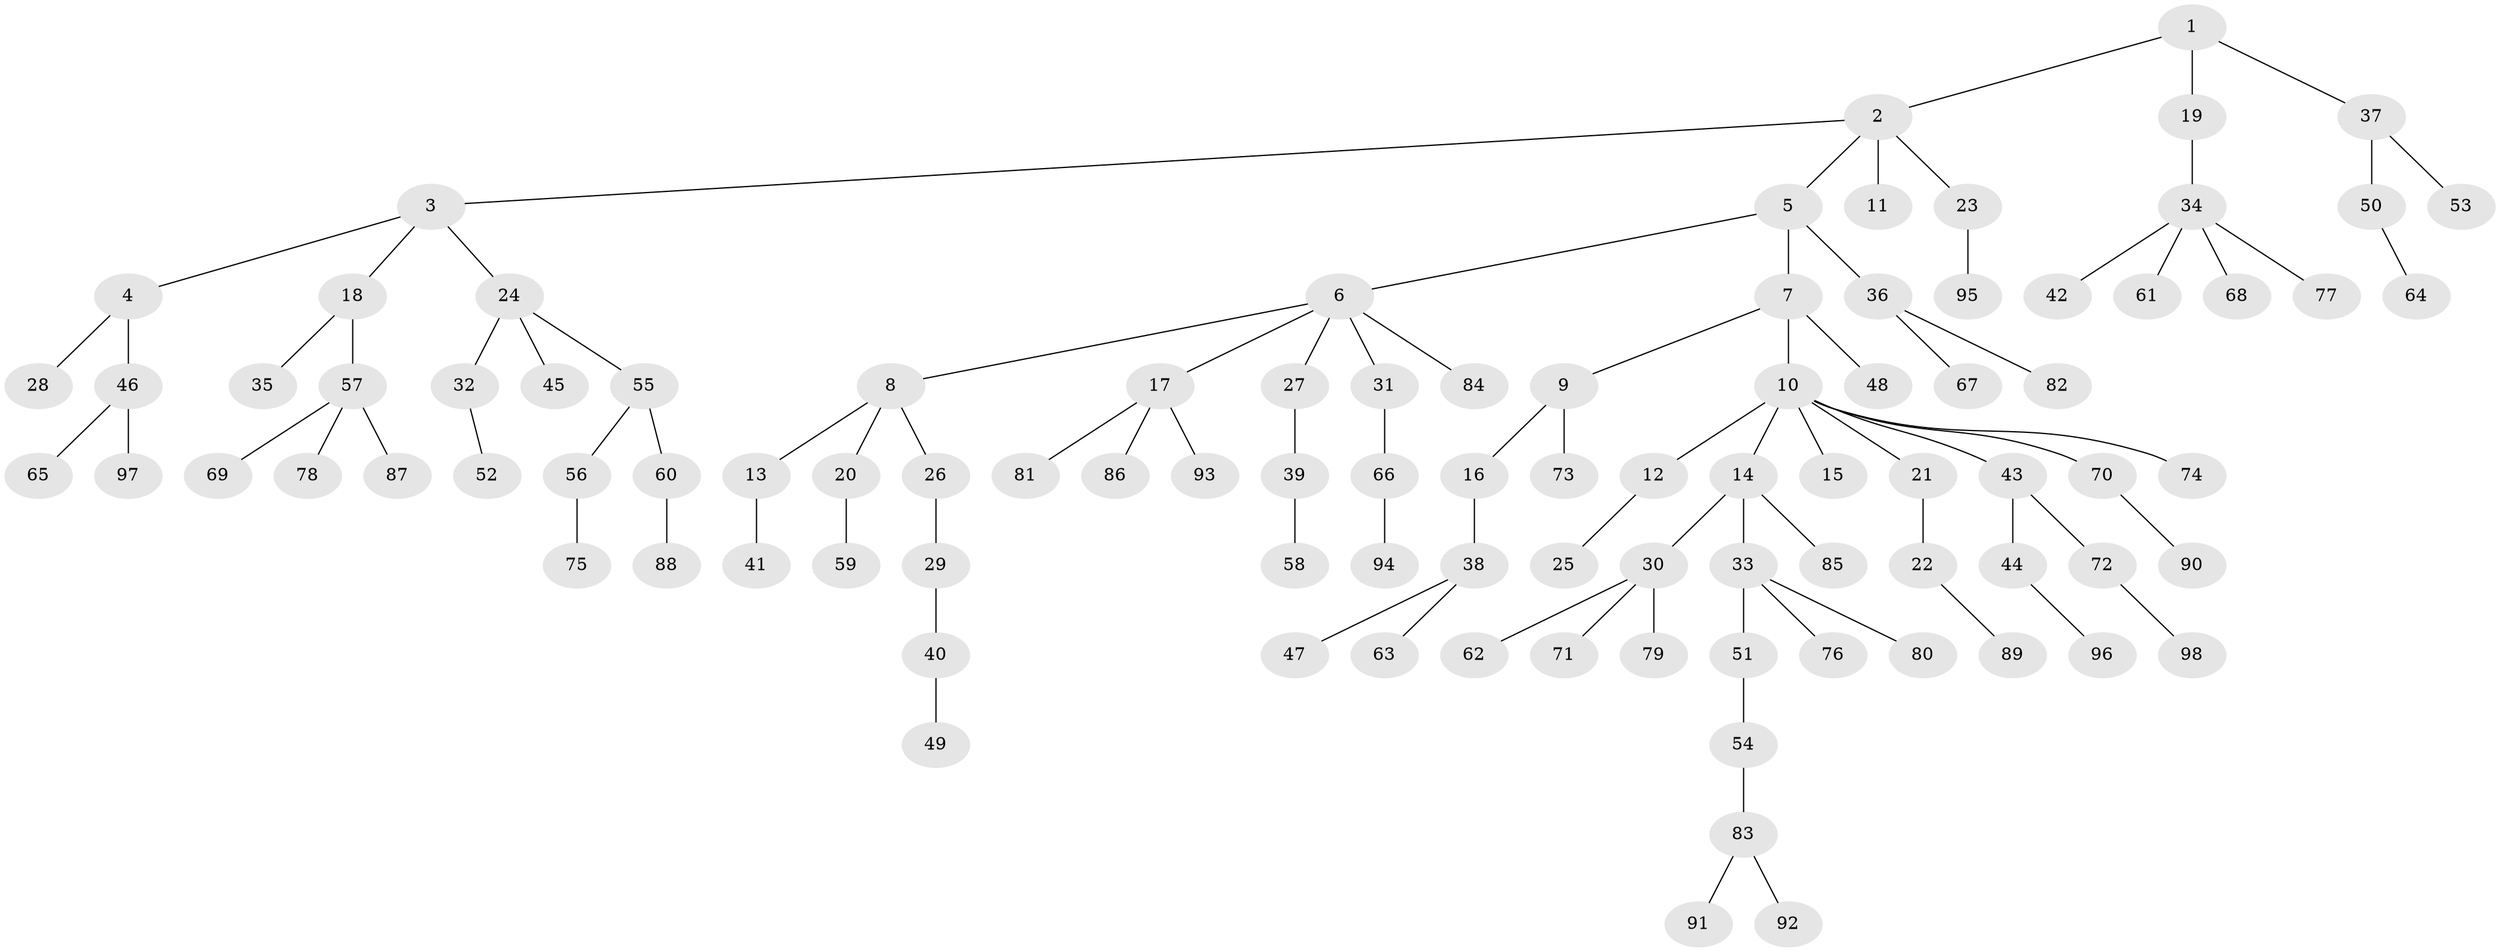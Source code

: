 // coarse degree distribution, {4: 0.075, 2: 0.25, 3: 0.125, 1: 0.5, 6: 0.025, 5: 0.025}
// Generated by graph-tools (version 1.1) at 2025/37/03/04/25 23:37:22]
// undirected, 98 vertices, 97 edges
graph export_dot {
  node [color=gray90,style=filled];
  1;
  2;
  3;
  4;
  5;
  6;
  7;
  8;
  9;
  10;
  11;
  12;
  13;
  14;
  15;
  16;
  17;
  18;
  19;
  20;
  21;
  22;
  23;
  24;
  25;
  26;
  27;
  28;
  29;
  30;
  31;
  32;
  33;
  34;
  35;
  36;
  37;
  38;
  39;
  40;
  41;
  42;
  43;
  44;
  45;
  46;
  47;
  48;
  49;
  50;
  51;
  52;
  53;
  54;
  55;
  56;
  57;
  58;
  59;
  60;
  61;
  62;
  63;
  64;
  65;
  66;
  67;
  68;
  69;
  70;
  71;
  72;
  73;
  74;
  75;
  76;
  77;
  78;
  79;
  80;
  81;
  82;
  83;
  84;
  85;
  86;
  87;
  88;
  89;
  90;
  91;
  92;
  93;
  94;
  95;
  96;
  97;
  98;
  1 -- 2;
  1 -- 19;
  1 -- 37;
  2 -- 3;
  2 -- 5;
  2 -- 11;
  2 -- 23;
  3 -- 4;
  3 -- 18;
  3 -- 24;
  4 -- 28;
  4 -- 46;
  5 -- 6;
  5 -- 7;
  5 -- 36;
  6 -- 8;
  6 -- 17;
  6 -- 27;
  6 -- 31;
  6 -- 84;
  7 -- 9;
  7 -- 10;
  7 -- 48;
  8 -- 13;
  8 -- 20;
  8 -- 26;
  9 -- 16;
  9 -- 73;
  10 -- 12;
  10 -- 14;
  10 -- 15;
  10 -- 21;
  10 -- 43;
  10 -- 70;
  10 -- 74;
  12 -- 25;
  13 -- 41;
  14 -- 30;
  14 -- 33;
  14 -- 85;
  16 -- 38;
  17 -- 81;
  17 -- 86;
  17 -- 93;
  18 -- 35;
  18 -- 57;
  19 -- 34;
  20 -- 59;
  21 -- 22;
  22 -- 89;
  23 -- 95;
  24 -- 32;
  24 -- 45;
  24 -- 55;
  26 -- 29;
  27 -- 39;
  29 -- 40;
  30 -- 62;
  30 -- 71;
  30 -- 79;
  31 -- 66;
  32 -- 52;
  33 -- 51;
  33 -- 76;
  33 -- 80;
  34 -- 42;
  34 -- 61;
  34 -- 68;
  34 -- 77;
  36 -- 67;
  36 -- 82;
  37 -- 50;
  37 -- 53;
  38 -- 47;
  38 -- 63;
  39 -- 58;
  40 -- 49;
  43 -- 44;
  43 -- 72;
  44 -- 96;
  46 -- 65;
  46 -- 97;
  50 -- 64;
  51 -- 54;
  54 -- 83;
  55 -- 56;
  55 -- 60;
  56 -- 75;
  57 -- 69;
  57 -- 78;
  57 -- 87;
  60 -- 88;
  66 -- 94;
  70 -- 90;
  72 -- 98;
  83 -- 91;
  83 -- 92;
}
